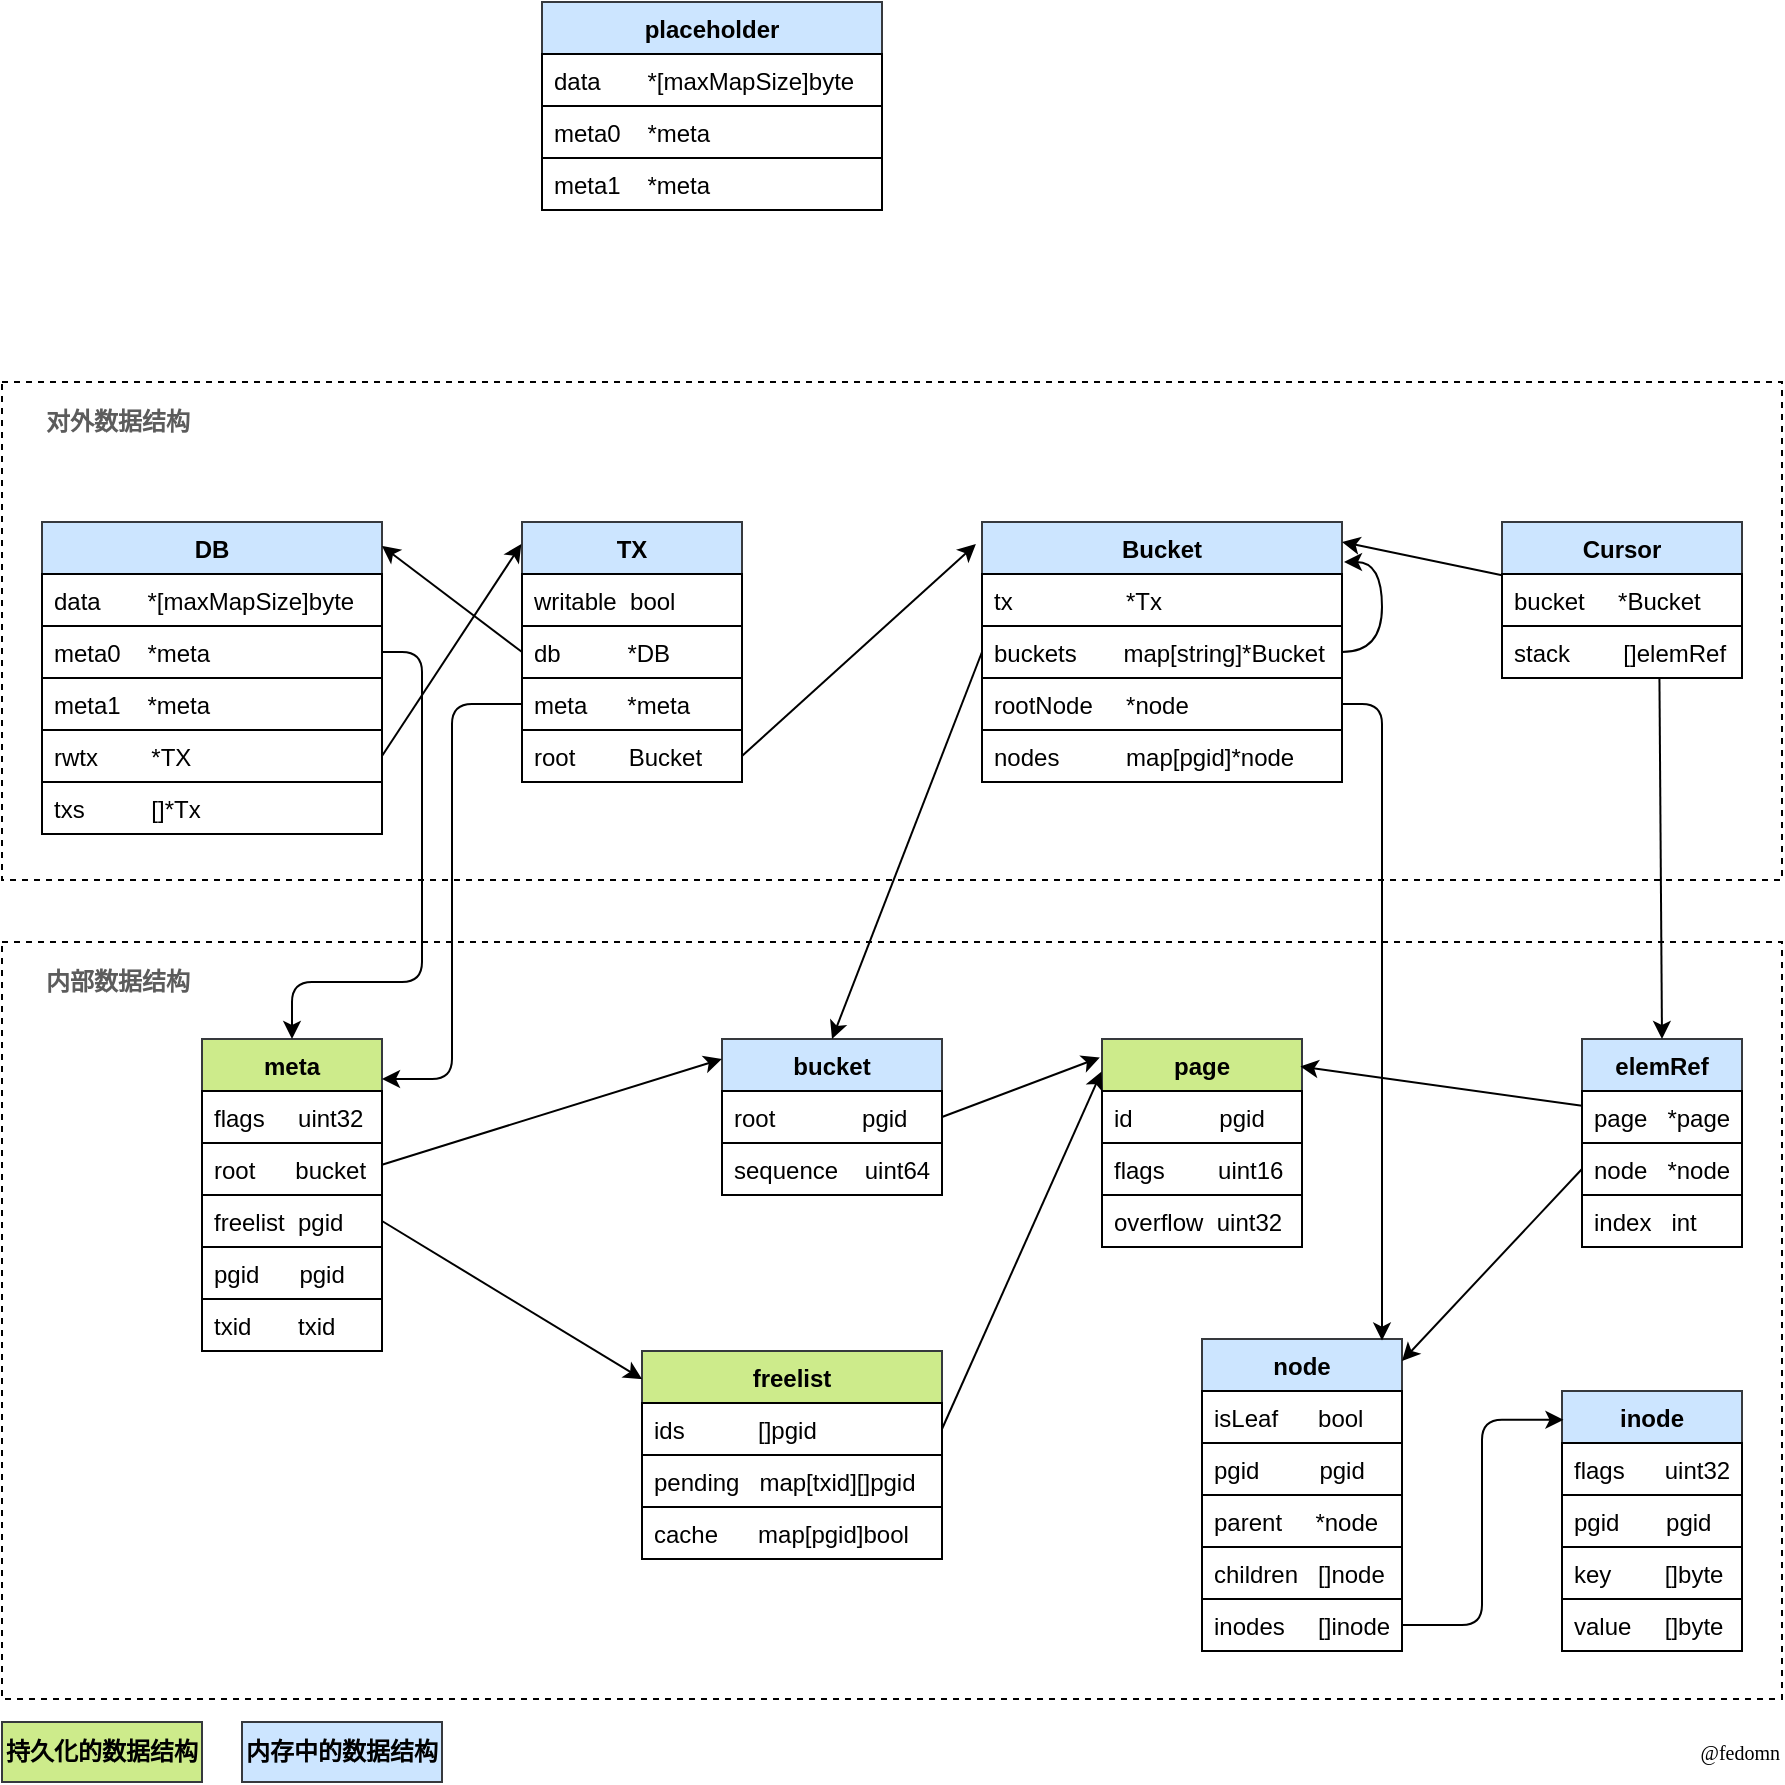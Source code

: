 <mxfile version="14.2.7" type="device"><diagram id="7A-cFMW4e_pg1NC5yYTy" name="Page-1"><mxGraphModel dx="1356" dy="1606" grid="1" gridSize="10" guides="1" tooltips="1" connect="1" arrows="1" fold="1" page="1" pageScale="1" pageWidth="3300" pageHeight="4681" math="0" shadow="0"><root><mxCell id="0"/><mxCell id="1" parent="0"/><mxCell id="YaYbznPoxiHA-DA2qYGH-130" value="" style="rounded=0;whiteSpace=wrap;html=1;labelBackgroundColor=none;sketch=0;strokeColor=#000000;fillColor=none;fontColor=#5C5C5C;align=left;dashed=1;" parent="1" vertex="1"><mxGeometry x="370" y="550" width="890" height="378.5" as="geometry"/></mxCell><mxCell id="YaYbznPoxiHA-DA2qYGH-129" value="" style="rounded=0;whiteSpace=wrap;html=1;labelBackgroundColor=none;sketch=0;strokeColor=#000000;fillColor=none;fontColor=#5C5C5C;align=left;dashed=1;" parent="1" vertex="1"><mxGeometry x="370" y="270" width="890" height="249" as="geometry"/></mxCell><mxCell id="YaYbznPoxiHA-DA2qYGH-59" value="placeholder" style="swimlane;fontStyle=1;align=center;verticalAlign=top;childLayout=stackLayout;horizontal=1;startSize=26;horizontalStack=0;resizeParent=1;resizeParentMax=0;resizeLast=0;collapsible=1;marginBottom=0;rounded=0;sketch=0;strokeColor=#36393d;fillColor=#cce5ff;" parent="1" vertex="1"><mxGeometry x="640" y="80" width="170" height="104" as="geometry"><mxRectangle x="400" y="340" width="50" height="26" as="alternateBounds"/></mxGeometry></mxCell><mxCell id="YaYbznPoxiHA-DA2qYGH-60" value="data       *[maxMapSize]byte" style="text;fillColor=none;align=left;verticalAlign=middle;spacingLeft=4;spacingRight=4;overflow=hidden;rotatable=0;points=[[0,0.5],[1,0.5]];portConstraint=eastwest;strokeColor=#000000;labelPosition=center;verticalLabelPosition=middle;labelBorderColor=none;labelBackgroundColor=none;" parent="YaYbznPoxiHA-DA2qYGH-59" vertex="1"><mxGeometry y="26" width="170" height="26" as="geometry"/></mxCell><object label="meta0    *meta" id="YaYbznPoxiHA-DA2qYGH-61"><mxCell style="text;align=left;verticalAlign=middle;spacingLeft=4;spacingRight=4;overflow=hidden;rotatable=0;points=[[0,0.5],[1,0.5]];portConstraint=eastwest;strokeColor=#000000;labelPosition=center;verticalLabelPosition=middle;labelBorderColor=none;labelBackgroundColor=none;" parent="YaYbznPoxiHA-DA2qYGH-59" vertex="1"><mxGeometry y="52" width="170" height="26" as="geometry"/></mxCell></object><object label="meta1    *meta" id="YaYbznPoxiHA-DA2qYGH-62"><mxCell style="text;fillColor=none;align=left;verticalAlign=middle;spacingLeft=4;spacingRight=4;overflow=hidden;rotatable=0;points=[[0,0.5],[1,0.5]];portConstraint=eastwest;strokeColor=#000000;labelPosition=center;verticalLabelPosition=middle;labelBorderColor=none;labelBackgroundColor=none;" parent="YaYbznPoxiHA-DA2qYGH-59" vertex="1"><mxGeometry y="78" width="170" height="26" as="geometry"/></mxCell></object><mxCell id="YaYbznPoxiHA-DA2qYGH-19" value="DB" style="swimlane;fontStyle=1;align=center;verticalAlign=top;childLayout=stackLayout;horizontal=1;startSize=26;horizontalStack=0;resizeParent=1;resizeParentMax=0;resizeLast=0;collapsible=1;marginBottom=0;rounded=0;sketch=0;strokeColor=#36393d;fillColor=#cce5ff;" parent="1" vertex="1"><mxGeometry x="390" y="340" width="170" height="156" as="geometry"><mxRectangle x="400" y="340" width="50" height="26" as="alternateBounds"/></mxGeometry></mxCell><mxCell id="YaYbznPoxiHA-DA2qYGH-20" value="data       *[maxMapSize]byte" style="text;fillColor=none;align=left;verticalAlign=middle;spacingLeft=4;spacingRight=4;overflow=hidden;rotatable=0;points=[[0,0.5],[1,0.5]];portConstraint=eastwest;strokeColor=#000000;labelPosition=center;verticalLabelPosition=middle;labelBorderColor=none;labelBackgroundColor=none;" parent="YaYbznPoxiHA-DA2qYGH-19" vertex="1"><mxGeometry y="26" width="170" height="26" as="geometry"/></mxCell><object label="meta0    *meta" id="YaYbznPoxiHA-DA2qYGH-22"><mxCell style="text;align=left;verticalAlign=middle;spacingLeft=4;spacingRight=4;overflow=hidden;rotatable=0;points=[[0,0.5],[1,0.5]];portConstraint=eastwest;strokeColor=#000000;labelPosition=center;verticalLabelPosition=middle;labelBorderColor=none;labelBackgroundColor=none;" parent="YaYbznPoxiHA-DA2qYGH-19" vertex="1"><mxGeometry y="52" width="170" height="26" as="geometry"/></mxCell></object><object label="meta1    *meta" id="YaYbznPoxiHA-DA2qYGH-56"><mxCell style="text;fillColor=none;align=left;verticalAlign=middle;spacingLeft=4;spacingRight=4;overflow=hidden;rotatable=0;points=[[0,0.5],[1,0.5]];portConstraint=eastwest;strokeColor=#000000;labelPosition=center;verticalLabelPosition=middle;labelBorderColor=none;labelBackgroundColor=none;" parent="YaYbznPoxiHA-DA2qYGH-19" vertex="1"><mxGeometry y="78" width="170" height="26" as="geometry"/></mxCell></object><object label="rwtx        *TX" id="YaYbznPoxiHA-DA2qYGH-57"><mxCell style="text;fillColor=none;align=left;verticalAlign=middle;spacingLeft=4;spacingRight=4;overflow=hidden;rotatable=0;points=[[0,0.5],[1,0.5]];portConstraint=eastwest;strokeColor=#000000;labelPosition=center;verticalLabelPosition=middle;labelBorderColor=none;labelBackgroundColor=none;" parent="YaYbznPoxiHA-DA2qYGH-19" vertex="1"><mxGeometry y="104" width="170" height="26" as="geometry"/></mxCell></object><object label="txs          []*Tx" id="YaYbznPoxiHA-DA2qYGH-58"><mxCell style="text;fillColor=none;align=left;verticalAlign=middle;spacingLeft=4;spacingRight=4;overflow=hidden;rotatable=0;points=[[0,0.5],[1,0.5]];portConstraint=eastwest;strokeColor=#000000;labelPosition=center;verticalLabelPosition=middle;labelBorderColor=none;labelBackgroundColor=none;" parent="YaYbznPoxiHA-DA2qYGH-19" vertex="1"><mxGeometry y="130" width="170" height="26" as="geometry"/></mxCell></object><mxCell id="YaYbznPoxiHA-DA2qYGH-65" value="TX" style="swimlane;fontStyle=1;align=center;verticalAlign=top;childLayout=stackLayout;horizontal=1;startSize=26;horizontalStack=0;resizeParent=1;resizeParentMax=0;resizeLast=0;collapsible=1;marginBottom=0;rounded=0;sketch=0;strokeColor=#36393d;fillColor=#cce5ff;" parent="1" vertex="1"><mxGeometry x="630" y="340" width="110" height="130" as="geometry"><mxRectangle x="400" y="340" width="50" height="26" as="alternateBounds"/></mxGeometry></mxCell><mxCell id="YaYbznPoxiHA-DA2qYGH-66" value="writable  bool" style="text;fillColor=none;align=left;verticalAlign=middle;spacingLeft=4;spacingRight=4;overflow=hidden;rotatable=0;points=[[0,0.5],[1,0.5]];portConstraint=eastwest;strokeColor=#000000;labelPosition=center;verticalLabelPosition=middle;labelBorderColor=none;labelBackgroundColor=none;" parent="YaYbznPoxiHA-DA2qYGH-65" vertex="1"><mxGeometry y="26" width="110" height="26" as="geometry"/></mxCell><object label="db          *DB" id="YaYbznPoxiHA-DA2qYGH-67"><mxCell style="text;align=left;verticalAlign=middle;spacingLeft=4;spacingRight=4;overflow=hidden;rotatable=0;points=[[0,0.5],[1,0.5]];portConstraint=eastwest;strokeColor=#000000;labelPosition=center;verticalLabelPosition=middle;labelBorderColor=none;labelBackgroundColor=none;" parent="YaYbznPoxiHA-DA2qYGH-65" vertex="1"><mxGeometry y="52" width="110" height="26" as="geometry"/></mxCell></object><object label="meta      *meta" id="YaYbznPoxiHA-DA2qYGH-68"><mxCell style="text;fillColor=none;align=left;verticalAlign=middle;spacingLeft=4;spacingRight=4;overflow=hidden;rotatable=0;points=[[0,0.5],[1,0.5]];portConstraint=eastwest;strokeColor=#000000;labelPosition=center;verticalLabelPosition=middle;labelBorderColor=none;labelBackgroundColor=none;" parent="YaYbznPoxiHA-DA2qYGH-65" vertex="1"><mxGeometry y="78" width="110" height="26" as="geometry"/></mxCell></object><object label="root        Bucket" id="YaYbznPoxiHA-DA2qYGH-69"><mxCell style="text;fillColor=none;align=left;verticalAlign=middle;spacingLeft=4;spacingRight=4;overflow=hidden;rotatable=0;points=[[0,0.5],[1,0.5]];portConstraint=eastwest;strokeColor=#000000;labelPosition=center;verticalLabelPosition=middle;labelBorderColor=none;labelBackgroundColor=none;" parent="YaYbznPoxiHA-DA2qYGH-65" vertex="1"><mxGeometry y="104" width="110" height="26" as="geometry"/></mxCell></object><mxCell id="YaYbznPoxiHA-DA2qYGH-70" value="Bucket" style="swimlane;fontStyle=1;align=center;verticalAlign=top;childLayout=stackLayout;horizontal=1;startSize=26;horizontalStack=0;resizeParent=1;resizeParentMax=0;resizeLast=0;collapsible=1;marginBottom=0;rounded=0;sketch=0;strokeColor=#36393d;fillColor=#cce5ff;" parent="1" vertex="1"><mxGeometry x="860" y="340" width="180" height="130" as="geometry"><mxRectangle x="400" y="340" width="50" height="26" as="alternateBounds"/></mxGeometry></mxCell><mxCell id="YaYbznPoxiHA-DA2qYGH-71" value="tx                 *Tx" style="text;fillColor=none;align=left;verticalAlign=middle;spacingLeft=4;spacingRight=4;overflow=hidden;rotatable=0;points=[[0,0.5],[1,0.5]];portConstraint=eastwest;strokeColor=#000000;labelPosition=center;verticalLabelPosition=middle;labelBorderColor=none;labelBackgroundColor=none;" parent="YaYbznPoxiHA-DA2qYGH-70" vertex="1"><mxGeometry y="26" width="180" height="26" as="geometry"/></mxCell><object label="buckets       map[string]*Bucket" id="YaYbznPoxiHA-DA2qYGH-72"><mxCell style="text;align=left;verticalAlign=middle;spacingLeft=4;spacingRight=4;overflow=hidden;rotatable=0;points=[[0,0.5],[1,0.5]];portConstraint=eastwest;strokeColor=#000000;labelPosition=center;verticalLabelPosition=middle;labelBorderColor=none;labelBackgroundColor=none;" parent="YaYbznPoxiHA-DA2qYGH-70" vertex="1"><mxGeometry y="52" width="180" height="26" as="geometry"/></mxCell></object><object label="rootNode     *node" id="YaYbznPoxiHA-DA2qYGH-73"><mxCell style="text;fillColor=none;align=left;verticalAlign=middle;spacingLeft=4;spacingRight=4;overflow=hidden;rotatable=0;points=[[0,0.5],[1,0.5]];portConstraint=eastwest;strokeColor=#000000;labelPosition=center;verticalLabelPosition=middle;labelBorderColor=none;labelBackgroundColor=none;" parent="YaYbznPoxiHA-DA2qYGH-70" vertex="1"><mxGeometry y="78" width="180" height="26" as="geometry"/></mxCell></object><object label="nodes          map[pgid]*node" id="YaYbznPoxiHA-DA2qYGH-74"><mxCell style="text;fillColor=none;align=left;verticalAlign=middle;spacingLeft=4;spacingRight=4;overflow=hidden;rotatable=0;points=[[0,0.5],[1,0.5]];portConstraint=eastwest;strokeColor=#000000;labelPosition=center;verticalLabelPosition=middle;labelBorderColor=none;labelBackgroundColor=none;" parent="YaYbznPoxiHA-DA2qYGH-70" vertex="1"><mxGeometry y="104" width="180" height="26" as="geometry"/></mxCell></object><mxCell id="YaYbznPoxiHA-DA2qYGH-116" style="edgeStyle=orthogonalEdgeStyle;rounded=1;sketch=0;orthogonalLoop=1;jettySize=auto;html=1;strokeColor=#000000;fillColor=#21C0A5;fontColor=#5C5C5C;curved=1;exitX=1;exitY=0.5;exitDx=0;exitDy=0;" parent="YaYbznPoxiHA-DA2qYGH-70" source="YaYbznPoxiHA-DA2qYGH-72" edge="1"><mxGeometry relative="1" as="geometry"><mxPoint x="181" y="20" as="targetPoint"/><Array as="points"><mxPoint x="200" y="65"/><mxPoint x="200" y="20"/></Array></mxGeometry></mxCell><mxCell id="YaYbznPoxiHA-DA2qYGH-75" value="Cursor" style="swimlane;fontStyle=1;align=center;verticalAlign=top;childLayout=stackLayout;horizontal=1;startSize=26;horizontalStack=0;resizeParent=1;resizeParentMax=0;resizeLast=0;collapsible=1;marginBottom=0;rounded=0;sketch=0;strokeColor=#36393d;fillColor=#cce5ff;" parent="1" vertex="1"><mxGeometry x="1120" y="340" width="120" height="78" as="geometry"><mxRectangle x="400" y="340" width="50" height="26" as="alternateBounds"/></mxGeometry></mxCell><mxCell id="YaYbznPoxiHA-DA2qYGH-76" value="bucket     *Bucket" style="text;fillColor=none;align=left;verticalAlign=middle;spacingLeft=4;spacingRight=4;overflow=hidden;rotatable=0;points=[[0,0.5],[1,0.5]];portConstraint=eastwest;strokeColor=#000000;labelPosition=center;verticalLabelPosition=middle;labelBorderColor=none;labelBackgroundColor=none;" parent="YaYbznPoxiHA-DA2qYGH-75" vertex="1"><mxGeometry y="26" width="120" height="26" as="geometry"/></mxCell><object label="stack        []elemRef" id="YaYbznPoxiHA-DA2qYGH-77"><mxCell style="text;align=left;verticalAlign=middle;spacingLeft=4;spacingRight=4;overflow=hidden;rotatable=0;points=[[0,0.5],[1,0.5]];portConstraint=eastwest;strokeColor=#000000;labelPosition=center;verticalLabelPosition=middle;labelBorderColor=none;labelBackgroundColor=none;" parent="YaYbznPoxiHA-DA2qYGH-75" vertex="1"><mxGeometry y="52" width="120" height="26" as="geometry"/></mxCell></object><mxCell id="YaYbznPoxiHA-DA2qYGH-79" value="elemRef" style="swimlane;fontStyle=1;align=center;verticalAlign=top;childLayout=stackLayout;horizontal=1;startSize=26;horizontalStack=0;resizeParent=1;resizeParentMax=0;resizeLast=0;collapsible=1;marginBottom=0;rounded=0;sketch=0;strokeColor=#36393d;fillColor=#cce5ff;" parent="1" vertex="1"><mxGeometry x="1160" y="598.5" width="80" height="104" as="geometry"><mxRectangle x="400" y="340" width="50" height="26" as="alternateBounds"/></mxGeometry></mxCell><mxCell id="YaYbznPoxiHA-DA2qYGH-80" value="page   *page" style="text;fillColor=none;align=left;verticalAlign=middle;spacingLeft=4;spacingRight=4;overflow=hidden;rotatable=0;points=[[0,0.5],[1,0.5]];portConstraint=eastwest;strokeColor=#000000;labelPosition=center;verticalLabelPosition=middle;labelBorderColor=none;labelBackgroundColor=none;" parent="YaYbznPoxiHA-DA2qYGH-79" vertex="1"><mxGeometry y="26" width="80" height="26" as="geometry"/></mxCell><object label="node   *node" id="YaYbznPoxiHA-DA2qYGH-81"><mxCell style="text;align=left;verticalAlign=middle;spacingLeft=4;spacingRight=4;overflow=hidden;rotatable=0;points=[[0,0.5],[1,0.5]];portConstraint=eastwest;strokeColor=#000000;labelPosition=center;verticalLabelPosition=middle;labelBorderColor=none;labelBackgroundColor=none;" parent="YaYbznPoxiHA-DA2qYGH-79" vertex="1"><mxGeometry y="52" width="80" height="26" as="geometry"/></mxCell></object><object label="index   int" id="YaYbznPoxiHA-DA2qYGH-82"><mxCell style="text;fillColor=none;align=left;verticalAlign=middle;spacingLeft=4;spacingRight=4;overflow=hidden;rotatable=0;points=[[0,0.5],[1,0.5]];portConstraint=eastwest;strokeColor=#000000;labelPosition=center;verticalLabelPosition=middle;labelBorderColor=none;labelBackgroundColor=none;" parent="YaYbznPoxiHA-DA2qYGH-79" vertex="1"><mxGeometry y="78" width="80" height="26" as="geometry"/></mxCell></object><mxCell id="YaYbznPoxiHA-DA2qYGH-83" value="node" style="swimlane;fontStyle=1;align=center;verticalAlign=top;childLayout=stackLayout;horizontal=1;startSize=26;horizontalStack=0;resizeParent=1;resizeParentMax=0;resizeLast=0;collapsible=1;marginBottom=0;rounded=0;sketch=0;strokeColor=#36393d;fillColor=#cce5ff;" parent="1" vertex="1"><mxGeometry x="970" y="748.5" width="100" height="156" as="geometry"><mxRectangle x="400" y="340" width="50" height="26" as="alternateBounds"/></mxGeometry></mxCell><mxCell id="YaYbznPoxiHA-DA2qYGH-84" value="isLeaf      bool" style="text;fillColor=none;align=left;verticalAlign=middle;spacingLeft=4;spacingRight=4;overflow=hidden;rotatable=0;points=[[0,0.5],[1,0.5]];portConstraint=eastwest;strokeColor=#000000;labelPosition=center;verticalLabelPosition=middle;labelBorderColor=none;labelBackgroundColor=none;" parent="YaYbznPoxiHA-DA2qYGH-83" vertex="1"><mxGeometry y="26" width="100" height="26" as="geometry"/></mxCell><mxCell id="YaYbznPoxiHA-DA2qYGH-87" value="pgid         pgid" style="text;fillColor=none;align=left;verticalAlign=middle;spacingLeft=4;spacingRight=4;overflow=hidden;rotatable=0;points=[[0,0.5],[1,0.5]];portConstraint=eastwest;strokeColor=#000000;labelPosition=center;verticalLabelPosition=middle;labelBorderColor=none;labelBackgroundColor=none;" parent="YaYbznPoxiHA-DA2qYGH-83" vertex="1"><mxGeometry y="52" width="100" height="26" as="geometry"/></mxCell><object label="parent     *node" id="YaYbznPoxiHA-DA2qYGH-85"><mxCell style="text;align=left;verticalAlign=middle;spacingLeft=4;spacingRight=4;overflow=hidden;rotatable=0;points=[[0,0.5],[1,0.5]];portConstraint=eastwest;strokeColor=#000000;labelPosition=center;verticalLabelPosition=middle;labelBorderColor=none;labelBackgroundColor=none;" parent="YaYbznPoxiHA-DA2qYGH-83" vertex="1"><mxGeometry y="78" width="100" height="26" as="geometry"/></mxCell></object><object label="children   []node" id="YaYbznPoxiHA-DA2qYGH-86"><mxCell style="text;fillColor=none;align=left;verticalAlign=middle;spacingLeft=4;spacingRight=4;overflow=hidden;rotatable=0;points=[[0,0.5],[1,0.5]];portConstraint=eastwest;strokeColor=#000000;labelPosition=center;verticalLabelPosition=middle;labelBorderColor=none;labelBackgroundColor=none;" parent="YaYbznPoxiHA-DA2qYGH-83" vertex="1"><mxGeometry y="104" width="100" height="26" as="geometry"/></mxCell></object><object label="inodes     []inode" id="YaYbznPoxiHA-DA2qYGH-88"><mxCell style="text;fillColor=none;align=left;verticalAlign=middle;spacingLeft=4;spacingRight=4;overflow=hidden;rotatable=0;points=[[0,0.5],[1,0.5]];portConstraint=eastwest;strokeColor=#000000;labelPosition=center;verticalLabelPosition=middle;labelBorderColor=none;labelBackgroundColor=none;" parent="YaYbznPoxiHA-DA2qYGH-83" vertex="1"><mxGeometry y="130" width="100" height="26" as="geometry"/></mxCell></object><mxCell id="YaYbznPoxiHA-DA2qYGH-89" value="page" style="swimlane;fontStyle=1;align=center;verticalAlign=top;childLayout=stackLayout;horizontal=1;startSize=26;horizontalStack=0;resizeParent=1;resizeParentMax=0;resizeLast=0;collapsible=1;marginBottom=0;rounded=0;sketch=0;strokeColor=#36393d;fillColor=#cdeb8b;" parent="1" vertex="1"><mxGeometry x="920" y="598.5" width="100" height="104" as="geometry"><mxRectangle x="400" y="340" width="50" height="26" as="alternateBounds"/></mxGeometry></mxCell><mxCell id="YaYbznPoxiHA-DA2qYGH-90" value="id             pgid" style="text;fillColor=none;align=left;verticalAlign=middle;spacingLeft=4;spacingRight=4;overflow=hidden;rotatable=0;points=[[0,0.5],[1,0.5]];portConstraint=eastwest;strokeColor=#000000;labelPosition=center;verticalLabelPosition=middle;labelBorderColor=none;labelBackgroundColor=none;" parent="YaYbznPoxiHA-DA2qYGH-89" vertex="1"><mxGeometry y="26" width="100" height="26" as="geometry"/></mxCell><object label="flags        uint16" id="YaYbznPoxiHA-DA2qYGH-91"><mxCell style="text;align=left;verticalAlign=middle;spacingLeft=4;spacingRight=4;overflow=hidden;rotatable=0;points=[[0,0.5],[1,0.5]];portConstraint=eastwest;strokeColor=#000000;labelPosition=center;verticalLabelPosition=middle;labelBorderColor=none;labelBackgroundColor=none;" parent="YaYbznPoxiHA-DA2qYGH-89" vertex="1"><mxGeometry y="52" width="100" height="26" as="geometry"/></mxCell></object><object label="overflow  uint32" id="YaYbznPoxiHA-DA2qYGH-92"><mxCell style="text;fillColor=none;align=left;verticalAlign=middle;spacingLeft=4;spacingRight=4;overflow=hidden;rotatable=0;points=[[0,0.5],[1,0.5]];portConstraint=eastwest;strokeColor=#000000;labelPosition=center;verticalLabelPosition=middle;labelBorderColor=none;labelBackgroundColor=none;" parent="YaYbznPoxiHA-DA2qYGH-89" vertex="1"><mxGeometry y="78" width="100" height="26" as="geometry"/></mxCell></object><mxCell id="YaYbznPoxiHA-DA2qYGH-93" value="freelist" style="swimlane;fontStyle=1;align=center;verticalAlign=top;childLayout=stackLayout;horizontal=1;startSize=26;horizontalStack=0;resizeParent=1;resizeParentMax=0;resizeLast=0;collapsible=1;marginBottom=0;rounded=0;sketch=0;strokeColor=#36393d;fillColor=#cdeb8b;" parent="1" vertex="1"><mxGeometry x="690" y="754.5" width="150" height="104" as="geometry"><mxRectangle x="400" y="340" width="50" height="26" as="alternateBounds"/></mxGeometry></mxCell><mxCell id="YaYbznPoxiHA-DA2qYGH-94" value="ids           []pgid" style="text;fillColor=none;align=left;verticalAlign=middle;spacingLeft=4;spacingRight=4;overflow=hidden;rotatable=0;points=[[0,0.5],[1,0.5]];portConstraint=eastwest;strokeColor=#000000;labelPosition=center;verticalLabelPosition=middle;labelBorderColor=none;labelBackgroundColor=none;" parent="YaYbznPoxiHA-DA2qYGH-93" vertex="1"><mxGeometry y="26" width="150" height="26" as="geometry"/></mxCell><object label="pending   map[txid][]pgid" id="YaYbznPoxiHA-DA2qYGH-95"><mxCell style="text;align=left;verticalAlign=middle;spacingLeft=4;spacingRight=4;overflow=hidden;rotatable=0;points=[[0,0.5],[1,0.5]];portConstraint=eastwest;strokeColor=#000000;labelPosition=center;verticalLabelPosition=middle;labelBorderColor=none;labelBackgroundColor=none;" parent="YaYbznPoxiHA-DA2qYGH-93" vertex="1"><mxGeometry y="52" width="150" height="26" as="geometry"/></mxCell></object><object label="cache      map[pgid]bool" id="YaYbznPoxiHA-DA2qYGH-96"><mxCell style="text;fillColor=none;align=left;verticalAlign=middle;spacingLeft=4;spacingRight=4;overflow=hidden;rotatable=0;points=[[0,0.5],[1,0.5]];portConstraint=eastwest;strokeColor=#000000;labelPosition=center;verticalLabelPosition=middle;labelBorderColor=none;labelBackgroundColor=none;" parent="YaYbznPoxiHA-DA2qYGH-93" vertex="1"><mxGeometry y="78" width="150" height="26" as="geometry"/></mxCell></object><mxCell id="YaYbznPoxiHA-DA2qYGH-97" value="inode" style="swimlane;fontStyle=1;align=center;verticalAlign=top;childLayout=stackLayout;horizontal=1;startSize=26;horizontalStack=0;resizeParent=1;resizeParentMax=0;resizeLast=0;collapsible=1;marginBottom=0;rounded=0;sketch=0;strokeColor=#36393d;fillColor=#cce5ff;" parent="1" vertex="1"><mxGeometry x="1150" y="774.5" width="90" height="130" as="geometry"><mxRectangle x="400" y="340" width="50" height="26" as="alternateBounds"/></mxGeometry></mxCell><mxCell id="YaYbznPoxiHA-DA2qYGH-98" value="flags      uint32" style="text;fillColor=none;align=left;verticalAlign=middle;spacingLeft=4;spacingRight=4;overflow=hidden;rotatable=0;points=[[0,0.5],[1,0.5]];portConstraint=eastwest;strokeColor=#000000;labelPosition=center;verticalLabelPosition=middle;labelBorderColor=none;labelBackgroundColor=none;" parent="YaYbznPoxiHA-DA2qYGH-97" vertex="1"><mxGeometry y="26" width="90" height="26" as="geometry"/></mxCell><object label="pgid       pgid" id="YaYbznPoxiHA-DA2qYGH-99"><mxCell style="text;align=left;verticalAlign=middle;spacingLeft=4;spacingRight=4;overflow=hidden;rotatable=0;points=[[0,0.5],[1,0.5]];portConstraint=eastwest;strokeColor=#000000;labelPosition=center;verticalLabelPosition=middle;labelBorderColor=none;labelBackgroundColor=none;" parent="YaYbznPoxiHA-DA2qYGH-97" vertex="1"><mxGeometry y="52" width="90" height="26" as="geometry"/></mxCell></object><object label="key        []byte" id="YaYbznPoxiHA-DA2qYGH-100"><mxCell style="text;fillColor=none;align=left;verticalAlign=middle;spacingLeft=4;spacingRight=4;overflow=hidden;rotatable=0;points=[[0,0.5],[1,0.5]];portConstraint=eastwest;strokeColor=#000000;labelPosition=center;verticalLabelPosition=middle;labelBorderColor=none;labelBackgroundColor=none;" parent="YaYbznPoxiHA-DA2qYGH-97" vertex="1"><mxGeometry y="78" width="90" height="26" as="geometry"/></mxCell></object><object label="value     []byte" id="YaYbznPoxiHA-DA2qYGH-101"><mxCell style="text;fillColor=none;align=left;verticalAlign=middle;spacingLeft=4;spacingRight=4;overflow=hidden;rotatable=0;points=[[0,0.5],[1,0.5]];portConstraint=eastwest;strokeColor=#000000;labelPosition=center;verticalLabelPosition=middle;labelBorderColor=none;labelBackgroundColor=none;" parent="YaYbznPoxiHA-DA2qYGH-97" vertex="1"><mxGeometry y="104" width="90" height="26" as="geometry"/></mxCell></object><mxCell id="YaYbznPoxiHA-DA2qYGH-102" value="bucket" style="swimlane;fontStyle=1;align=center;verticalAlign=top;childLayout=stackLayout;horizontal=1;startSize=26;horizontalStack=0;resizeParent=1;resizeParentMax=0;resizeLast=0;collapsible=1;marginBottom=0;rounded=0;sketch=0;strokeColor=#36393d;fillColor=#cce5ff;" parent="1" vertex="1"><mxGeometry x="730" y="598.5" width="110" height="78" as="geometry"><mxRectangle x="400" y="340" width="50" height="26" as="alternateBounds"/></mxGeometry></mxCell><mxCell id="YaYbznPoxiHA-DA2qYGH-103" value="root             pgid" style="text;fillColor=none;align=left;verticalAlign=middle;spacingLeft=4;spacingRight=4;overflow=hidden;rotatable=0;points=[[0,0.5],[1,0.5]];portConstraint=eastwest;strokeColor=#000000;labelPosition=center;verticalLabelPosition=middle;labelBorderColor=none;labelBackgroundColor=none;" parent="YaYbznPoxiHA-DA2qYGH-102" vertex="1"><mxGeometry y="26" width="110" height="26" as="geometry"/></mxCell><object label="sequence    uint64" id="YaYbznPoxiHA-DA2qYGH-104"><mxCell style="text;align=left;verticalAlign=middle;spacingLeft=4;spacingRight=4;overflow=hidden;rotatable=0;points=[[0,0.5],[1,0.5]];portConstraint=eastwest;strokeColor=#000000;labelPosition=center;verticalLabelPosition=middle;labelBorderColor=none;labelBackgroundColor=none;" parent="YaYbznPoxiHA-DA2qYGH-102" vertex="1"><mxGeometry y="52" width="110" height="26" as="geometry"/></mxCell></object><mxCell id="YaYbznPoxiHA-DA2qYGH-106" value="meta" style="swimlane;fontStyle=1;align=center;verticalAlign=top;childLayout=stackLayout;horizontal=1;startSize=26;horizontalStack=0;resizeParent=1;resizeParentMax=0;resizeLast=0;collapsible=1;marginBottom=0;rounded=0;sketch=0;strokeColor=#36393d;fillColor=#cdeb8b;" parent="1" vertex="1"><mxGeometry x="470" y="598.5" width="90" height="156" as="geometry"><mxRectangle x="400" y="340" width="50" height="26" as="alternateBounds"/></mxGeometry></mxCell><mxCell id="YaYbznPoxiHA-DA2qYGH-107" value="flags     uint32" style="text;fillColor=none;align=left;verticalAlign=middle;spacingLeft=4;spacingRight=4;overflow=hidden;rotatable=0;points=[[0,0.5],[1,0.5]];portConstraint=eastwest;strokeColor=#000000;labelPosition=center;verticalLabelPosition=middle;labelBorderColor=none;labelBackgroundColor=none;" parent="YaYbznPoxiHA-DA2qYGH-106" vertex="1"><mxGeometry y="26" width="90" height="26" as="geometry"/></mxCell><object label="root      bucket" id="YaYbznPoxiHA-DA2qYGH-108"><mxCell style="text;align=left;verticalAlign=middle;spacingLeft=4;spacingRight=4;overflow=hidden;rotatable=0;points=[[0,0.5],[1,0.5]];portConstraint=eastwest;strokeColor=#000000;labelPosition=center;verticalLabelPosition=middle;labelBorderColor=none;labelBackgroundColor=none;" parent="YaYbznPoxiHA-DA2qYGH-106" vertex="1"><mxGeometry y="52" width="90" height="26" as="geometry"/></mxCell></object><object label="freelist  pgid" id="YaYbznPoxiHA-DA2qYGH-109"><mxCell style="text;fillColor=none;align=left;verticalAlign=middle;spacingLeft=4;spacingRight=4;overflow=hidden;rotatable=0;points=[[0,0.5],[1,0.5]];portConstraint=eastwest;strokeColor=#000000;labelPosition=center;verticalLabelPosition=middle;labelBorderColor=none;labelBackgroundColor=none;" parent="YaYbznPoxiHA-DA2qYGH-106" vertex="1"><mxGeometry y="78" width="90" height="26" as="geometry"/></mxCell></object><object label="pgid      pgid" id="YaYbznPoxiHA-DA2qYGH-110"><mxCell style="text;fillColor=none;align=left;verticalAlign=middle;spacingLeft=4;spacingRight=4;overflow=hidden;rotatable=0;points=[[0,0.5],[1,0.5]];portConstraint=eastwest;strokeColor=#000000;labelPosition=center;verticalLabelPosition=middle;labelBorderColor=none;labelBackgroundColor=none;" parent="YaYbznPoxiHA-DA2qYGH-106" vertex="1"><mxGeometry y="104" width="90" height="26" as="geometry"/></mxCell></object><object label="txid       txid" id="YaYbznPoxiHA-DA2qYGH-111"><mxCell style="text;fillColor=none;align=left;verticalAlign=middle;spacingLeft=4;spacingRight=4;overflow=hidden;rotatable=0;points=[[0,0.5],[1,0.5]];portConstraint=eastwest;strokeColor=#000000;labelPosition=center;verticalLabelPosition=middle;labelBorderColor=none;labelBackgroundColor=none;" parent="YaYbznPoxiHA-DA2qYGH-106" vertex="1"><mxGeometry y="130" width="90" height="26" as="geometry"/></mxCell></object><mxCell id="YaYbznPoxiHA-DA2qYGH-112" style="rounded=1;sketch=0;orthogonalLoop=1;jettySize=auto;html=1;fillColor=#21C0A5;fontColor=#5C5C5C;exitX=0;exitY=0.5;exitDx=0;exitDy=0;" parent="1" source="YaYbznPoxiHA-DA2qYGH-67" edge="1"><mxGeometry relative="1" as="geometry"><mxPoint x="560" y="352" as="targetPoint"/></mxGeometry></mxCell><mxCell id="YaYbznPoxiHA-DA2qYGH-113" style="edgeStyle=none;rounded=1;sketch=0;orthogonalLoop=1;jettySize=auto;html=1;strokeColor=#000000;fillColor=#21C0A5;fontColor=#5C5C5C;exitX=1;exitY=0.5;exitDx=0;exitDy=0;entryX=-0.003;entryY=0.085;entryDx=0;entryDy=0;entryPerimeter=0;" parent="1" source="YaYbznPoxiHA-DA2qYGH-57" target="YaYbznPoxiHA-DA2qYGH-65" edge="1"><mxGeometry relative="1" as="geometry"><mxPoint x="628" y="352" as="targetPoint"/></mxGeometry></mxCell><mxCell id="YaYbznPoxiHA-DA2qYGH-114" style="rounded=1;sketch=0;orthogonalLoop=1;jettySize=auto;html=1;strokeColor=#000000;fillColor=#21C0A5;fontColor=#5C5C5C;exitX=1;exitY=0.5;exitDx=0;exitDy=0;entryX=-0.017;entryY=0.085;entryDx=0;entryDy=0;entryPerimeter=0;" parent="1" source="YaYbznPoxiHA-DA2qYGH-69" target="YaYbznPoxiHA-DA2qYGH-70" edge="1"><mxGeometry relative="1" as="geometry"><mxPoint x="700" y="457.0" as="sourcePoint"/><mxPoint x="780" y="351" as="targetPoint"/></mxGeometry></mxCell><mxCell id="YaYbznPoxiHA-DA2qYGH-115" style="rounded=1;sketch=0;orthogonalLoop=1;jettySize=auto;html=1;entryX=1;entryY=0.077;entryDx=0;entryDy=0;strokeColor=#000000;fillColor=#21C0A5;fontColor=#5C5C5C;entryPerimeter=0;" parent="1" source="YaYbznPoxiHA-DA2qYGH-76" target="YaYbznPoxiHA-DA2qYGH-70" edge="1"><mxGeometry relative="1" as="geometry"/></mxCell><mxCell id="YaYbznPoxiHA-DA2qYGH-117" style="edgeStyle=none;rounded=1;sketch=0;orthogonalLoop=1;jettySize=auto;html=1;entryX=0.5;entryY=0;entryDx=0;entryDy=0;strokeColor=#000000;fillColor=#21C0A5;fontColor=#5C5C5C;exitX=0.656;exitY=1;exitDx=0;exitDy=0;exitPerimeter=0;" parent="1" source="YaYbznPoxiHA-DA2qYGH-77" target="YaYbznPoxiHA-DA2qYGH-79" edge="1"><mxGeometry relative="1" as="geometry"/></mxCell><mxCell id="YaYbznPoxiHA-DA2qYGH-118" style="edgeStyle=none;rounded=1;sketch=0;orthogonalLoop=1;jettySize=auto;html=1;strokeColor=#000000;fillColor=#21C0A5;fontColor=#5C5C5C;entryX=0.992;entryY=0.132;entryDx=0;entryDy=0;entryPerimeter=0;" parent="1" source="YaYbznPoxiHA-DA2qYGH-80" target="YaYbznPoxiHA-DA2qYGH-89" edge="1"><mxGeometry relative="1" as="geometry"><mxPoint x="1071" y="612.5" as="targetPoint"/></mxGeometry></mxCell><mxCell id="YaYbznPoxiHA-DA2qYGH-119" style="edgeStyle=none;rounded=1;sketch=0;orthogonalLoop=1;jettySize=auto;html=1;strokeColor=#000000;fillColor=#21C0A5;fontColor=#5C5C5C;exitX=0;exitY=0.5;exitDx=0;exitDy=0;" parent="1" source="YaYbznPoxiHA-DA2qYGH-81" edge="1"><mxGeometry relative="1" as="geometry"><mxPoint x="1070" y="759.5" as="targetPoint"/></mxGeometry></mxCell><mxCell id="YaYbznPoxiHA-DA2qYGH-120" style="edgeStyle=orthogonalEdgeStyle;rounded=1;sketch=0;orthogonalLoop=1;jettySize=auto;html=1;entryX=0.008;entryY=0.111;entryDx=0;entryDy=0;entryPerimeter=0;strokeColor=#000000;fillColor=#21C0A5;fontColor=#5C5C5C;exitX=1;exitY=0.5;exitDx=0;exitDy=0;" parent="1" source="YaYbznPoxiHA-DA2qYGH-88" target="YaYbznPoxiHA-DA2qYGH-97" edge="1"><mxGeometry relative="1" as="geometry"/></mxCell><mxCell id="YaYbznPoxiHA-DA2qYGH-121" style="edgeStyle=orthogonalEdgeStyle;rounded=1;sketch=0;orthogonalLoop=1;jettySize=auto;html=1;strokeColor=#000000;fillColor=#21C0A5;fontColor=#5C5C5C;" parent="1" source="YaYbznPoxiHA-DA2qYGH-22" target="YaYbznPoxiHA-DA2qYGH-106" edge="1"><mxGeometry relative="1" as="geometry"><Array as="points"><mxPoint x="580" y="405"/><mxPoint x="580" y="570"/></Array></mxGeometry></mxCell><mxCell id="YaYbznPoxiHA-DA2qYGH-122" style="rounded=1;sketch=0;orthogonalLoop=1;jettySize=auto;html=1;strokeColor=#000000;fillColor=#21C0A5;fontColor=#5C5C5C;exitX=0;exitY=0.5;exitDx=0;exitDy=0;entryX=0.5;entryY=0;entryDx=0;entryDy=0;" parent="1" source="YaYbznPoxiHA-DA2qYGH-72" target="YaYbznPoxiHA-DA2qYGH-102" edge="1"><mxGeometry relative="1" as="geometry"><mxPoint x="800" y="560" as="targetPoint"/></mxGeometry></mxCell><mxCell id="YaYbznPoxiHA-DA2qYGH-123" style="rounded=1;sketch=0;orthogonalLoop=1;jettySize=auto;html=1;exitX=1;exitY=0.5;exitDx=0;exitDy=0;strokeColor=#000000;fillColor=#21C0A5;fontColor=#5C5C5C;entryX=-0.011;entryY=0.089;entryDx=0;entryDy=0;entryPerimeter=0;" parent="1" source="YaYbznPoxiHA-DA2qYGH-103" target="YaYbznPoxiHA-DA2qYGH-89" edge="1"><mxGeometry relative="1" as="geometry"><mxPoint x="898" y="608.5" as="targetPoint"/></mxGeometry></mxCell><mxCell id="YaYbznPoxiHA-DA2qYGH-124" style="edgeStyle=none;rounded=1;sketch=0;orthogonalLoop=1;jettySize=auto;html=1;entryX=-0.002;entryY=0.156;entryDx=0;entryDy=0;entryPerimeter=0;strokeColor=#000000;fillColor=#21C0A5;fontColor=#5C5C5C;exitX=1;exitY=0.5;exitDx=0;exitDy=0;" parent="1" source="YaYbznPoxiHA-DA2qYGH-94" target="YaYbznPoxiHA-DA2qYGH-89" edge="1"><mxGeometry relative="1" as="geometry"><mxPoint x="830" y="788.5" as="sourcePoint"/></mxGeometry></mxCell><mxCell id="YaYbznPoxiHA-DA2qYGH-125" style="edgeStyle=none;rounded=1;sketch=0;orthogonalLoop=1;jettySize=auto;html=1;entryX=0;entryY=0.128;entryDx=0;entryDy=0;entryPerimeter=0;strokeColor=#000000;fillColor=#21C0A5;fontColor=#5C5C5C;exitX=1;exitY=0.417;exitDx=0;exitDy=0;exitPerimeter=0;" parent="1" source="YaYbznPoxiHA-DA2qYGH-108" target="YaYbznPoxiHA-DA2qYGH-102" edge="1"><mxGeometry relative="1" as="geometry"/></mxCell><mxCell id="YaYbznPoxiHA-DA2qYGH-126" style="edgeStyle=none;rounded=1;sketch=0;orthogonalLoop=1;jettySize=auto;html=1;entryX=0;entryY=0.135;entryDx=0;entryDy=0;entryPerimeter=0;strokeColor=#000000;fillColor=#21C0A5;fontColor=#5C5C5C;exitX=1;exitY=0.5;exitDx=0;exitDy=0;" parent="1" source="YaYbznPoxiHA-DA2qYGH-109" target="YaYbznPoxiHA-DA2qYGH-93" edge="1"><mxGeometry relative="1" as="geometry"/></mxCell><mxCell id="YaYbznPoxiHA-DA2qYGH-127" style="edgeStyle=orthogonalEdgeStyle;rounded=1;sketch=0;orthogonalLoop=1;jettySize=auto;html=1;strokeColor=#000000;fillColor=#21C0A5;fontColor=#5C5C5C;entryX=1;entryY=0.128;entryDx=0;entryDy=0;entryPerimeter=0;" parent="1" source="YaYbznPoxiHA-DA2qYGH-68" target="YaYbznPoxiHA-DA2qYGH-106" edge="1"><mxGeometry relative="1" as="geometry"><mxPoint x="600" y="580" as="targetPoint"/></mxGeometry></mxCell><mxCell id="YaYbznPoxiHA-DA2qYGH-128" style="edgeStyle=orthogonalEdgeStyle;rounded=1;sketch=0;orthogonalLoop=1;jettySize=auto;html=1;strokeColor=#000000;fillColor=#21C0A5;fontColor=#5C5C5C;entryX=0.9;entryY=0.005;entryDx=0;entryDy=0;entryPerimeter=0;" parent="1" source="YaYbznPoxiHA-DA2qYGH-73" target="YaYbznPoxiHA-DA2qYGH-83" edge="1"><mxGeometry relative="1" as="geometry"><mxPoint x="1060" y="710" as="targetPoint"/><Array as="points"><mxPoint x="1060" y="431"/></Array></mxGeometry></mxCell><mxCell id="YaYbznPoxiHA-DA2qYGH-133" value="对外数据结构" style="text;html=1;resizable=0;autosize=1;align=left;verticalAlign=middle;points=[];fillColor=none;strokeColor=none;rounded=0;dashed=1;labelBackgroundColor=none;sketch=0;fontColor=#5C5C5C;fontStyle=1" parent="1" vertex="1"><mxGeometry x="390" y="280" width="90" height="20" as="geometry"/></mxCell><mxCell id="YaYbznPoxiHA-DA2qYGH-135" value="内部数据结构" style="text;html=1;resizable=0;autosize=1;align=left;verticalAlign=middle;points=[];fillColor=none;strokeColor=none;rounded=0;dashed=1;labelBackgroundColor=none;sketch=0;fontColor=#5C5C5C;fontStyle=1" parent="1" vertex="1"><mxGeometry x="390" y="560" width="90" height="20" as="geometry"/></mxCell><mxCell id="YaYbznPoxiHA-DA2qYGH-136" value="&lt;b&gt;持久化的数据结构&lt;/b&gt;" style="whiteSpace=wrap;html=1;rounded=0;labelBackgroundColor=none;sketch=0;strokeColor=#36393d;fillColor=#cdeb8b;align=center;" parent="1" vertex="1"><mxGeometry x="370" y="940" width="100" height="30" as="geometry"/></mxCell><mxCell id="YaYbznPoxiHA-DA2qYGH-137" value="&lt;b&gt;内存中的数据结构&lt;/b&gt;" style="whiteSpace=wrap;html=1;rounded=0;labelBackgroundColor=none;sketch=0;strokeColor=#36393d;fillColor=#cce5ff;align=center;" parent="1" vertex="1"><mxGeometry x="490" y="940" width="100" height="30" as="geometry"/></mxCell><mxCell id="fVybO7POj3nRgmA4Jv4p-1" value="@fedomn" style="text;html=1;resizable=0;autosize=1;align=right;verticalAlign=middle;points=[];fillColor=none;strokeColor=none;rounded=0;fontStyle=0;fontFamily=Comic Sans MS;fontSize=10;" vertex="1" parent="1"><mxGeometry x="1200" y="945" width="60" height="20" as="geometry"/></mxCell></root></mxGraphModel></diagram></mxfile>